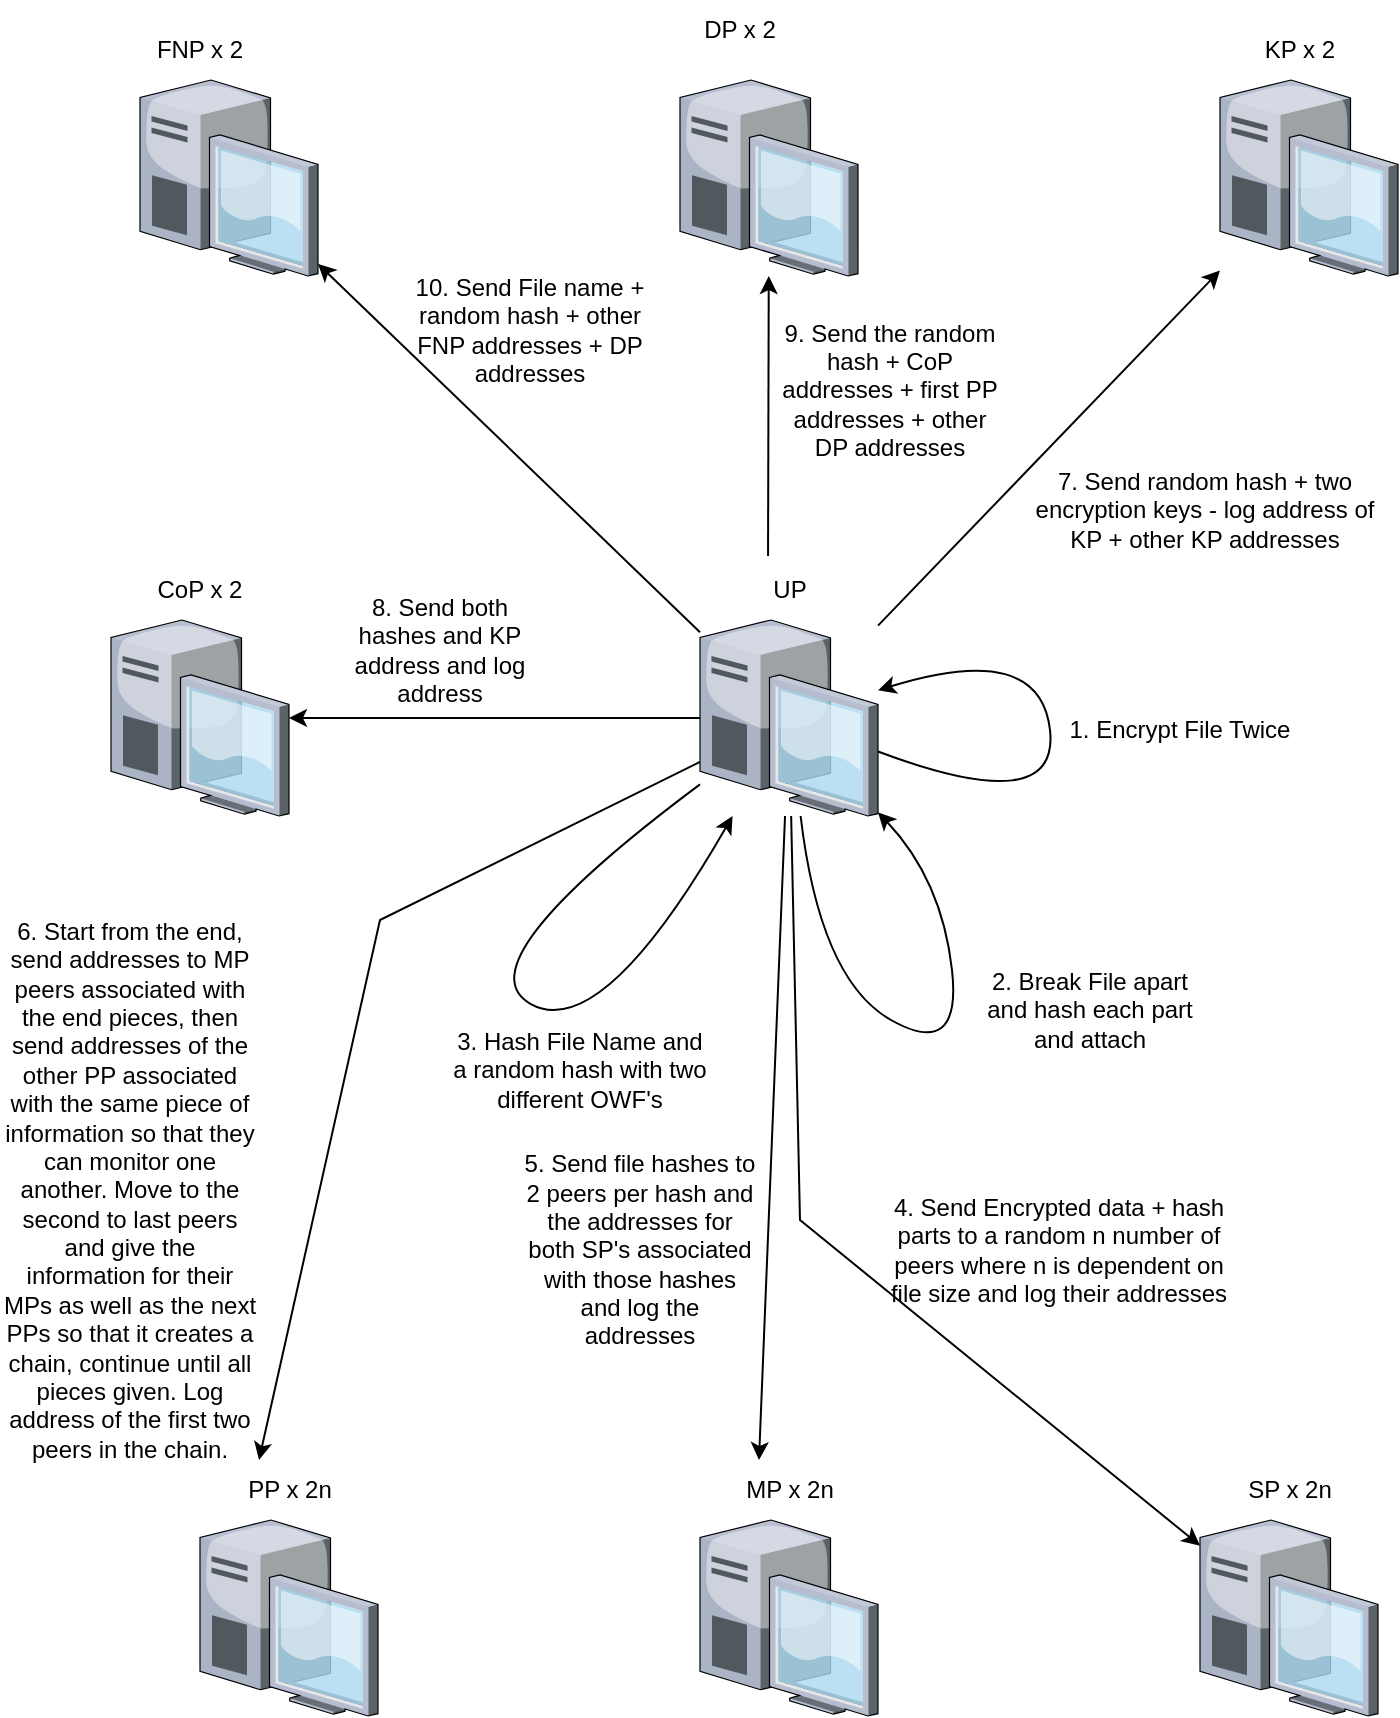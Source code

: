 <mxfile version="16.6.2" type="device"><diagram id="tWyeyzLB_WDfVCz4oUVk" name="Page-1"><mxGraphModel dx="1422" dy="737" grid="1" gridSize="10" guides="1" tooltips="1" connect="1" arrows="1" fold="1" page="1" pageScale="1" pageWidth="850" pageHeight="1100" math="0" shadow="0"><root><mxCell id="0"/><mxCell id="1" parent="0"/><mxCell id="Jis8XxcA2IXwXDVFcn8f-1" value="" style="verticalLabelPosition=bottom;sketch=0;aspect=fixed;html=1;verticalAlign=top;strokeColor=none;align=center;outlineConnect=0;shape=mxgraph.citrix.desktop;" vertex="1" parent="1"><mxGeometry x="370" y="400" width="89" height="98" as="geometry"/></mxCell><mxCell id="Jis8XxcA2IXwXDVFcn8f-2" value="UP" style="text;html=1;strokeColor=none;fillColor=none;align=center;verticalAlign=middle;whiteSpace=wrap;rounded=0;" vertex="1" parent="1"><mxGeometry x="374.5" y="370" width="80" height="30" as="geometry"/></mxCell><mxCell id="Jis8XxcA2IXwXDVFcn8f-5" value="" style="curved=1;endArrow=classic;html=1;rounded=0;" edge="1" parent="1" source="Jis8XxcA2IXwXDVFcn8f-1" target="Jis8XxcA2IXwXDVFcn8f-1"><mxGeometry width="50" height="50" relative="1" as="geometry"><mxPoint x="400" y="400" as="sourcePoint"/><mxPoint x="450" y="350" as="targetPoint"/><Array as="points"><mxPoint x="550" y="500"/><mxPoint x="540" y="410"/></Array></mxGeometry></mxCell><mxCell id="Jis8XxcA2IXwXDVFcn8f-6" value="1. Encrypt File Twice" style="text;html=1;strokeColor=none;fillColor=none;align=center;verticalAlign=middle;whiteSpace=wrap;rounded=0;" vertex="1" parent="1"><mxGeometry x="550" y="440" width="120" height="30" as="geometry"/></mxCell><mxCell id="Jis8XxcA2IXwXDVFcn8f-9" value="" style="curved=1;endArrow=classic;html=1;rounded=0;" edge="1" parent="1" source="Jis8XxcA2IXwXDVFcn8f-1" target="Jis8XxcA2IXwXDVFcn8f-1"><mxGeometry width="50" height="50" relative="1" as="geometry"><mxPoint x="410" y="585.749" as="sourcePoint"/><mxPoint x="410" y="555.171" as="targetPoint"/><Array as="points"><mxPoint x="430" y="580"/><mxPoint x="501" y="620"/><mxPoint x="491" y="530"/></Array></mxGeometry></mxCell><mxCell id="Jis8XxcA2IXwXDVFcn8f-10" value="2. Break File apart and hash each part and attach" style="text;html=1;strokeColor=none;fillColor=none;align=center;verticalAlign=middle;whiteSpace=wrap;rounded=0;" vertex="1" parent="1"><mxGeometry x="510" y="580" width="110" height="30" as="geometry"/></mxCell><mxCell id="Jis8XxcA2IXwXDVFcn8f-12" value="" style="curved=1;endArrow=classic;html=1;rounded=0;" edge="1" parent="1" source="Jis8XxcA2IXwXDVFcn8f-1" target="Jis8XxcA2IXwXDVFcn8f-1"><mxGeometry width="50" height="50" relative="1" as="geometry"><mxPoint x="239.998" y="489.88" as="sourcePoint"/><mxPoint x="278.7" y="487.998" as="targetPoint"/><Array as="points"><mxPoint x="249.7" y="571.88"/><mxPoint x="320.7" y="611.88"/></Array></mxGeometry></mxCell><mxCell id="Jis8XxcA2IXwXDVFcn8f-13" value="3. Hash File Name and a random hash with two different OWF's" style="text;html=1;strokeColor=none;fillColor=none;align=center;verticalAlign=middle;whiteSpace=wrap;rounded=0;" vertex="1" parent="1"><mxGeometry x="244.5" y="610" width="130" height="30" as="geometry"/></mxCell><mxCell id="Jis8XxcA2IXwXDVFcn8f-14" value="" style="verticalLabelPosition=bottom;sketch=0;aspect=fixed;html=1;verticalAlign=top;strokeColor=none;align=center;outlineConnect=0;shape=mxgraph.citrix.desktop;" vertex="1" parent="1"><mxGeometry x="90" y="130" width="89" height="98" as="geometry"/></mxCell><mxCell id="Jis8XxcA2IXwXDVFcn8f-15" value="" style="verticalLabelPosition=bottom;sketch=0;aspect=fixed;html=1;verticalAlign=top;strokeColor=none;align=center;outlineConnect=0;shape=mxgraph.citrix.desktop;" vertex="1" parent="1"><mxGeometry x="360" y="130" width="89" height="98" as="geometry"/></mxCell><mxCell id="Jis8XxcA2IXwXDVFcn8f-16" value="" style="verticalLabelPosition=bottom;sketch=0;aspect=fixed;html=1;verticalAlign=top;strokeColor=none;align=center;outlineConnect=0;shape=mxgraph.citrix.desktop;" vertex="1" parent="1"><mxGeometry x="630" y="130" width="89" height="98" as="geometry"/></mxCell><mxCell id="Jis8XxcA2IXwXDVFcn8f-17" value="DP x 2" style="text;html=1;strokeColor=none;fillColor=none;align=center;verticalAlign=middle;whiteSpace=wrap;rounded=0;" vertex="1" parent="1"><mxGeometry x="360" y="90" width="60" height="30" as="geometry"/></mxCell><mxCell id="Jis8XxcA2IXwXDVFcn8f-18" value="KP x 2" style="text;html=1;strokeColor=none;fillColor=none;align=center;verticalAlign=middle;whiteSpace=wrap;rounded=0;" vertex="1" parent="1"><mxGeometry x="640" y="100" width="60" height="30" as="geometry"/></mxCell><mxCell id="Jis8XxcA2IXwXDVFcn8f-19" value="FNP x 2" style="text;html=1;strokeColor=none;fillColor=none;align=center;verticalAlign=middle;whiteSpace=wrap;rounded=0;" vertex="1" parent="1"><mxGeometry x="90" y="100" width="60" height="30" as="geometry"/></mxCell><mxCell id="Jis8XxcA2IXwXDVFcn8f-20" value="" style="verticalLabelPosition=bottom;sketch=0;aspect=fixed;html=1;verticalAlign=top;strokeColor=none;align=center;outlineConnect=0;shape=mxgraph.citrix.desktop;" vertex="1" parent="1"><mxGeometry x="120" y="850" width="89" height="98" as="geometry"/></mxCell><mxCell id="Jis8XxcA2IXwXDVFcn8f-21" value="" style="verticalLabelPosition=bottom;sketch=0;aspect=fixed;html=1;verticalAlign=top;strokeColor=none;align=center;outlineConnect=0;shape=mxgraph.citrix.desktop;" vertex="1" parent="1"><mxGeometry x="620" y="850" width="89" height="98" as="geometry"/></mxCell><mxCell id="Jis8XxcA2IXwXDVFcn8f-22" value="PP x 2n" style="text;html=1;strokeColor=none;fillColor=none;align=center;verticalAlign=middle;whiteSpace=wrap;rounded=0;" vertex="1" parent="1"><mxGeometry x="134.5" y="820" width="60" height="30" as="geometry"/></mxCell><mxCell id="Jis8XxcA2IXwXDVFcn8f-23" value="SP x 2n" style="text;html=1;strokeColor=none;fillColor=none;align=center;verticalAlign=middle;whiteSpace=wrap;rounded=0;" vertex="1" parent="1"><mxGeometry x="634.5" y="820" width="60" height="30" as="geometry"/></mxCell><mxCell id="Jis8XxcA2IXwXDVFcn8f-25" value="" style="endArrow=classic;html=1;rounded=0;" edge="1" parent="1" source="Jis8XxcA2IXwXDVFcn8f-1" target="Jis8XxcA2IXwXDVFcn8f-21"><mxGeometry width="50" height="50" relative="1" as="geometry"><mxPoint x="400" y="670" as="sourcePoint"/><mxPoint x="450" y="620" as="targetPoint"/><Array as="points"><mxPoint x="420" y="700"/></Array></mxGeometry></mxCell><mxCell id="Jis8XxcA2IXwXDVFcn8f-26" value="4. Send Encrypted data + hash parts to a random n number of peers where n is dependent on file size and log their addresses" style="text;html=1;strokeColor=none;fillColor=none;align=center;verticalAlign=middle;whiteSpace=wrap;rounded=0;" vertex="1" parent="1"><mxGeometry x="459" y="700" width="181" height="30" as="geometry"/></mxCell><mxCell id="Jis8XxcA2IXwXDVFcn8f-27" value="" style="endArrow=classic;html=1;rounded=0;" edge="1" parent="1" source="Jis8XxcA2IXwXDVFcn8f-1" target="Jis8XxcA2IXwXDVFcn8f-16"><mxGeometry width="50" height="50" relative="1" as="geometry"><mxPoint x="520" y="390" as="sourcePoint"/><mxPoint x="450" y="400" as="targetPoint"/><Array as="points"/></mxGeometry></mxCell><mxCell id="Jis8XxcA2IXwXDVFcn8f-28" value="7. Send random hash + two encryption keys - log address of KP + other KP addresses" style="text;html=1;strokeColor=none;fillColor=none;align=center;verticalAlign=middle;whiteSpace=wrap;rounded=0;" vertex="1" parent="1"><mxGeometry x="535" y="330" width="175" height="30" as="geometry"/></mxCell><mxCell id="Jis8XxcA2IXwXDVFcn8f-29" value="" style="verticalLabelPosition=bottom;sketch=0;aspect=fixed;html=1;verticalAlign=top;strokeColor=none;align=center;outlineConnect=0;shape=mxgraph.citrix.desktop;" vertex="1" parent="1"><mxGeometry x="370" y="850" width="89" height="98" as="geometry"/></mxCell><mxCell id="Jis8XxcA2IXwXDVFcn8f-30" value="" style="verticalLabelPosition=bottom;sketch=0;aspect=fixed;html=1;verticalAlign=top;strokeColor=none;align=center;outlineConnect=0;shape=mxgraph.citrix.desktop;" vertex="1" parent="1"><mxGeometry x="75.5" y="400" width="89" height="98" as="geometry"/></mxCell><mxCell id="Jis8XxcA2IXwXDVFcn8f-31" value="MP x 2n" style="text;html=1;strokeColor=none;fillColor=none;align=center;verticalAlign=middle;whiteSpace=wrap;rounded=0;" vertex="1" parent="1"><mxGeometry x="384.5" y="820" width="60" height="30" as="geometry"/></mxCell><mxCell id="Jis8XxcA2IXwXDVFcn8f-32" value="CoP x 2" style="text;html=1;strokeColor=none;fillColor=none;align=center;verticalAlign=middle;whiteSpace=wrap;rounded=0;" vertex="1" parent="1"><mxGeometry x="67.25" y="370" width="105.5" height="30" as="geometry"/></mxCell><mxCell id="Jis8XxcA2IXwXDVFcn8f-33" value="" style="endArrow=classic;html=1;rounded=0;" edge="1" parent="1" source="Jis8XxcA2IXwXDVFcn8f-1" target="Jis8XxcA2IXwXDVFcn8f-30"><mxGeometry width="50" height="50" relative="1" as="geometry"><mxPoint x="400" y="530" as="sourcePoint"/><mxPoint x="450" y="480" as="targetPoint"/></mxGeometry></mxCell><mxCell id="Jis8XxcA2IXwXDVFcn8f-34" value="8. Send both hashes and KP address and log address" style="text;html=1;strokeColor=none;fillColor=none;align=center;verticalAlign=middle;whiteSpace=wrap;rounded=0;" vertex="1" parent="1"><mxGeometry x="194.5" y="400" width="90" height="30" as="geometry"/></mxCell><mxCell id="Jis8XxcA2IXwXDVFcn8f-35" value="" style="endArrow=classic;html=1;rounded=0;entryX=0.25;entryY=0;entryDx=0;entryDy=0;" edge="1" parent="1" source="Jis8XxcA2IXwXDVFcn8f-1" target="Jis8XxcA2IXwXDVFcn8f-31"><mxGeometry width="50" height="50" relative="1" as="geometry"><mxPoint x="400" y="620" as="sourcePoint"/><mxPoint x="450" y="570" as="targetPoint"/><Array as="points"><mxPoint x="410" y="560"/></Array></mxGeometry></mxCell><mxCell id="Jis8XxcA2IXwXDVFcn8f-36" value="5. Send file hashes to 2 peers per hash and the addresses for both SP's associated with those hashes and log the addresses" style="text;html=1;strokeColor=none;fillColor=none;align=center;verticalAlign=middle;whiteSpace=wrap;rounded=0;" vertex="1" parent="1"><mxGeometry x="280" y="700" width="120" height="30" as="geometry"/></mxCell><mxCell id="Jis8XxcA2IXwXDVFcn8f-37" value="" style="endArrow=classic;html=1;rounded=0;entryX=0.25;entryY=0;entryDx=0;entryDy=0;" edge="1" parent="1" source="Jis8XxcA2IXwXDVFcn8f-1" target="Jis8XxcA2IXwXDVFcn8f-22"><mxGeometry width="50" height="50" relative="1" as="geometry"><mxPoint x="400" y="670" as="sourcePoint"/><mxPoint x="450" y="620" as="targetPoint"/><Array as="points"><mxPoint x="210" y="550"/></Array></mxGeometry></mxCell><mxCell id="Jis8XxcA2IXwXDVFcn8f-38" value="6. Start from the end, send addresses to MP peers associated with the end pieces, then send addresses of the other PP associated with the same piece of information so that they can monitor one another. Move to the second to last peers and give the information for their MPs as well as the next PPs so that it creates a chain, continue until all pieces given. Log address of the first two peers in the chain." style="text;html=1;strokeColor=none;fillColor=none;align=center;verticalAlign=middle;whiteSpace=wrap;rounded=0;" vertex="1" parent="1"><mxGeometry x="20" y="670" width="130" height="30" as="geometry"/></mxCell><mxCell id="Jis8XxcA2IXwXDVFcn8f-39" value="" style="endArrow=classic;html=1;rounded=0;exitX=0.369;exitY=-0.067;exitDx=0;exitDy=0;exitPerimeter=0;" edge="1" parent="1" source="Jis8XxcA2IXwXDVFcn8f-2" target="Jis8XxcA2IXwXDVFcn8f-15"><mxGeometry width="50" height="50" relative="1" as="geometry"><mxPoint x="405" y="380" as="sourcePoint"/><mxPoint x="450" y="400" as="targetPoint"/></mxGeometry></mxCell><mxCell id="Jis8XxcA2IXwXDVFcn8f-40" value="" style="endArrow=classic;html=1;rounded=0;" edge="1" parent="1" source="Jis8XxcA2IXwXDVFcn8f-1" target="Jis8XxcA2IXwXDVFcn8f-14"><mxGeometry width="50" height="50" relative="1" as="geometry"><mxPoint x="400" y="450" as="sourcePoint"/><mxPoint x="450" y="400" as="targetPoint"/></mxGeometry></mxCell><mxCell id="Jis8XxcA2IXwXDVFcn8f-41" value="9. Send the random hash + CoP addresses + first PP addresses + other DP addresses" style="text;html=1;strokeColor=none;fillColor=none;align=center;verticalAlign=middle;whiteSpace=wrap;rounded=0;" vertex="1" parent="1"><mxGeometry x="410" y="270" width="110" height="30" as="geometry"/></mxCell><mxCell id="Jis8XxcA2IXwXDVFcn8f-42" value="10. Send File name + random hash + other FNP addresses + DP addresses" style="text;html=1;strokeColor=none;fillColor=none;align=center;verticalAlign=middle;whiteSpace=wrap;rounded=0;" vertex="1" parent="1"><mxGeometry x="220" y="240" width="130" height="30" as="geometry"/></mxCell></root></mxGraphModel></diagram></mxfile>